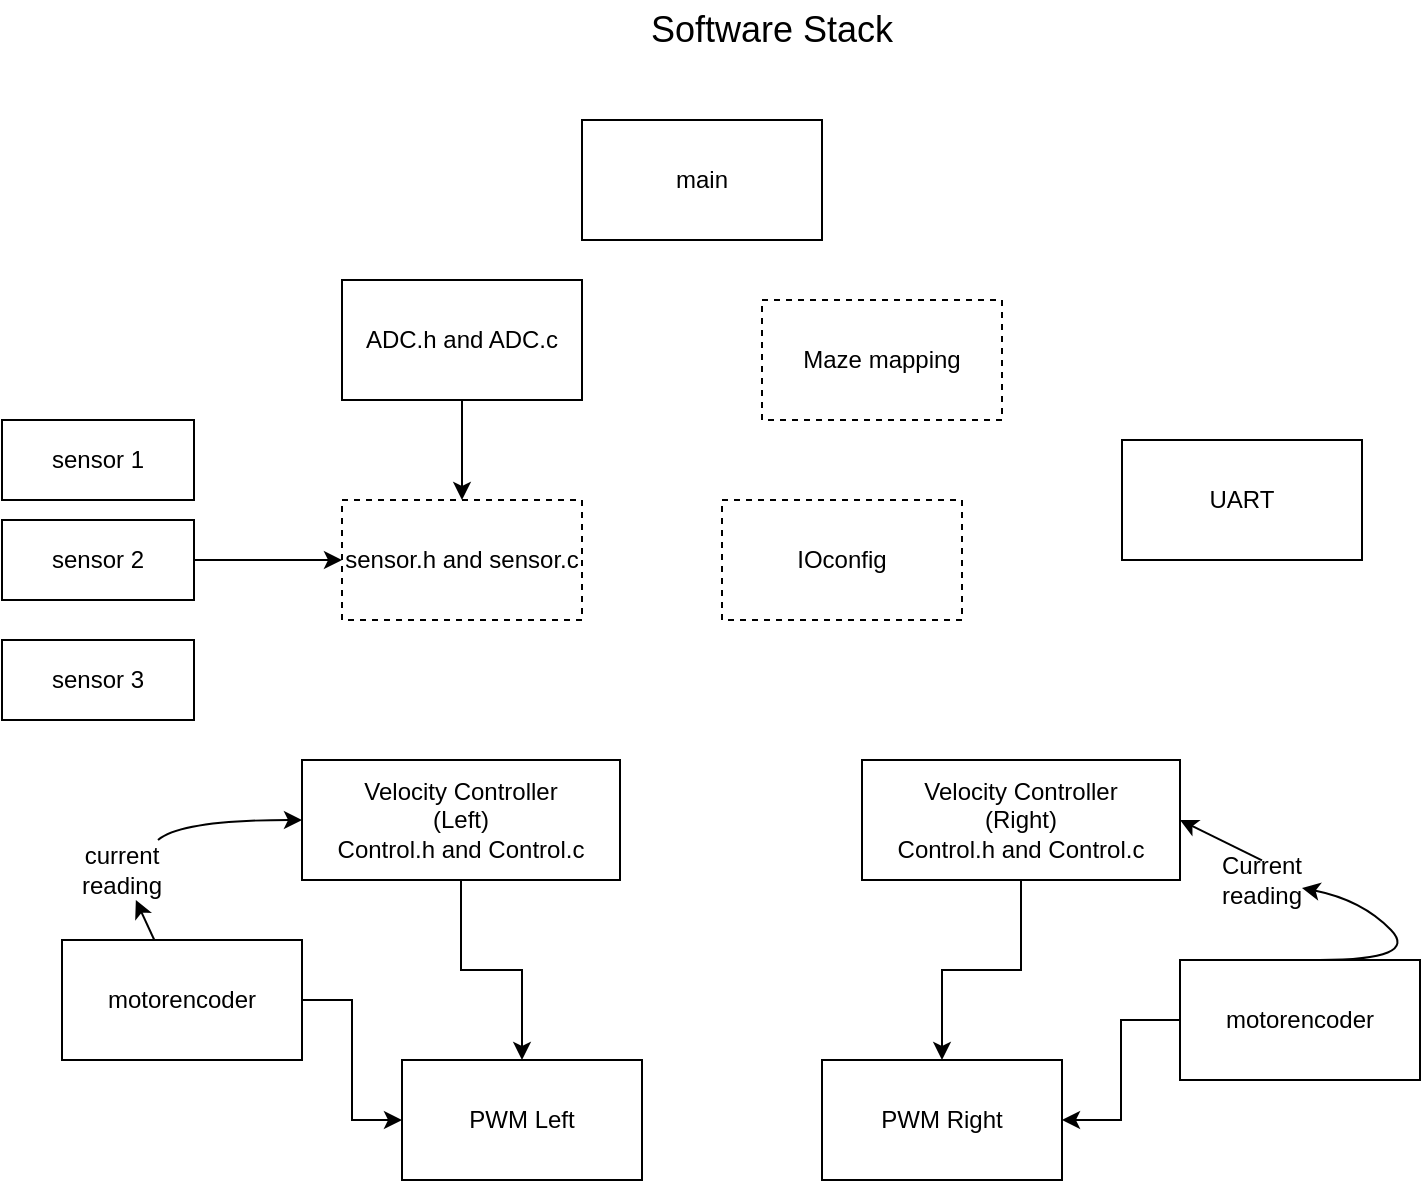 <mxfile version="21.5.0" type="github">
  <diagram name="Seite-1" id="XUvlWzkPuOpmubYLoyUV">
    <mxGraphModel dx="1247" dy="657" grid="1" gridSize="10" guides="1" tooltips="1" connect="1" arrows="1" fold="1" page="1" pageScale="1" pageWidth="827" pageHeight="1169" math="0" shadow="0">
      <root>
        <mxCell id="0" />
        <mxCell id="1" parent="0" />
        <mxCell id="T8twg2JckP1f_LvwccGY-1" value="sensor 1" style="rounded=0;whiteSpace=wrap;html=1;" vertex="1" parent="1">
          <mxGeometry x="120" y="230" width="96" height="40" as="geometry" />
        </mxCell>
        <mxCell id="T8twg2JckP1f_LvwccGY-2" value="sensor 2&lt;br&gt;" style="rounded=0;whiteSpace=wrap;html=1;" vertex="1" parent="1">
          <mxGeometry x="120" y="280" width="96" height="40" as="geometry" />
        </mxCell>
        <mxCell id="T8twg2JckP1f_LvwccGY-4" value="sensor 3" style="rounded=0;whiteSpace=wrap;html=1;" vertex="1" parent="1">
          <mxGeometry x="120" y="340" width="96" height="40" as="geometry" />
        </mxCell>
        <mxCell id="T8twg2JckP1f_LvwccGY-5" value="sensor.h and sensor.c" style="rounded=0;whiteSpace=wrap;html=1;dashed=1;" vertex="1" parent="1">
          <mxGeometry x="290" y="270" width="120" height="60" as="geometry" />
        </mxCell>
        <mxCell id="T8twg2JckP1f_LvwccGY-6" value="&lt;font style=&quot;font-size: 18px;&quot;&gt;Software Stack&lt;/font&gt;" style="text;html=1;strokeColor=none;fillColor=none;align=center;verticalAlign=middle;whiteSpace=wrap;rounded=0;" vertex="1" parent="1">
          <mxGeometry x="380" y="20" width="250" height="30" as="geometry" />
        </mxCell>
        <mxCell id="T8twg2JckP1f_LvwccGY-7" value="" style="endArrow=classic;html=1;rounded=0;exitX=1;exitY=0.5;exitDx=0;exitDy=0;entryX=0;entryY=0.5;entryDx=0;entryDy=0;" edge="1" parent="1" source="T8twg2JckP1f_LvwccGY-2" target="T8twg2JckP1f_LvwccGY-5">
          <mxGeometry width="50" height="50" relative="1" as="geometry">
            <mxPoint x="410" y="330" as="sourcePoint" />
            <mxPoint x="460" y="280" as="targetPoint" />
          </mxGeometry>
        </mxCell>
        <mxCell id="T8twg2JckP1f_LvwccGY-38" value="" style="edgeStyle=orthogonalEdgeStyle;rounded=0;orthogonalLoop=1;jettySize=auto;html=1;" edge="1" parent="1" source="T8twg2JckP1f_LvwccGY-9" target="T8twg2JckP1f_LvwccGY-34">
          <mxGeometry relative="1" as="geometry" />
        </mxCell>
        <mxCell id="T8twg2JckP1f_LvwccGY-9" value="Velocity Controller&lt;br&gt;(Left)&lt;br&gt;Control.h and Control.c" style="rounded=0;whiteSpace=wrap;html=1;" vertex="1" parent="1">
          <mxGeometry x="270" y="400" width="159" height="60" as="geometry" />
        </mxCell>
        <mxCell id="T8twg2JckP1f_LvwccGY-39" value="" style="edgeStyle=orthogonalEdgeStyle;rounded=0;orthogonalLoop=1;jettySize=auto;html=1;" edge="1" parent="1" source="T8twg2JckP1f_LvwccGY-11" target="T8twg2JckP1f_LvwccGY-35">
          <mxGeometry relative="1" as="geometry" />
        </mxCell>
        <mxCell id="T8twg2JckP1f_LvwccGY-11" value="Velocity Controller&lt;br&gt;(Right)&lt;br&gt;Control.h and Control.c" style="rounded=0;whiteSpace=wrap;html=1;" vertex="1" parent="1">
          <mxGeometry x="550" y="400" width="159" height="60" as="geometry" />
        </mxCell>
        <mxCell id="T8twg2JckP1f_LvwccGY-36" value="" style="edgeStyle=orthogonalEdgeStyle;rounded=0;orthogonalLoop=1;jettySize=auto;html=1;" edge="1" parent="1" source="T8twg2JckP1f_LvwccGY-12" target="T8twg2JckP1f_LvwccGY-35">
          <mxGeometry relative="1" as="geometry" />
        </mxCell>
        <mxCell id="T8twg2JckP1f_LvwccGY-12" value="motorencoder" style="rounded=0;whiteSpace=wrap;html=1;" vertex="1" parent="1">
          <mxGeometry x="709" y="500" width="120" height="60" as="geometry" />
        </mxCell>
        <mxCell id="T8twg2JckP1f_LvwccGY-14" value="" style="curved=1;endArrow=classic;html=1;rounded=0;" edge="1" parent="1" source="T8twg2JckP1f_LvwccGY-16">
          <mxGeometry width="50" height="50" relative="1" as="geometry">
            <mxPoint x="210" y="480" as="sourcePoint" />
            <mxPoint x="270" y="430" as="targetPoint" />
            <Array as="points">
              <mxPoint x="210" y="430" />
            </Array>
          </mxGeometry>
        </mxCell>
        <mxCell id="T8twg2JckP1f_LvwccGY-37" value="" style="edgeStyle=orthogonalEdgeStyle;rounded=0;orthogonalLoop=1;jettySize=auto;html=1;" edge="1" parent="1" source="T8twg2JckP1f_LvwccGY-8" target="T8twg2JckP1f_LvwccGY-34">
          <mxGeometry relative="1" as="geometry" />
        </mxCell>
        <mxCell id="T8twg2JckP1f_LvwccGY-8" value="motorencoder" style="rounded=0;whiteSpace=wrap;html=1;" vertex="1" parent="1">
          <mxGeometry x="150" y="490" width="120" height="60" as="geometry" />
        </mxCell>
        <mxCell id="T8twg2JckP1f_LvwccGY-17" value="" style="curved=1;endArrow=classic;html=1;rounded=0;" edge="1" parent="1" source="T8twg2JckP1f_LvwccGY-8" target="T8twg2JckP1f_LvwccGY-16">
          <mxGeometry width="50" height="50" relative="1" as="geometry">
            <mxPoint x="210" y="490" as="sourcePoint" />
            <mxPoint x="270" y="430" as="targetPoint" />
            <Array as="points" />
          </mxGeometry>
        </mxCell>
        <mxCell id="T8twg2JckP1f_LvwccGY-16" value="current reading" style="text;html=1;strokeColor=none;fillColor=none;align=center;verticalAlign=middle;whiteSpace=wrap;rounded=0;" vertex="1" parent="1">
          <mxGeometry x="150" y="440" width="60" height="30" as="geometry" />
        </mxCell>
        <mxCell id="T8twg2JckP1f_LvwccGY-19" value="Maze mapping" style="rounded=0;whiteSpace=wrap;html=1;dashed=1;" vertex="1" parent="1">
          <mxGeometry x="500" y="170" width="120" height="60" as="geometry" />
        </mxCell>
        <mxCell id="T8twg2JckP1f_LvwccGY-20" value="UART" style="rounded=0;whiteSpace=wrap;html=1;" vertex="1" parent="1">
          <mxGeometry x="680" y="240" width="120" height="60" as="geometry" />
        </mxCell>
        <mxCell id="T8twg2JckP1f_LvwccGY-21" value="main" style="rounded=0;whiteSpace=wrap;html=1;" vertex="1" parent="1">
          <mxGeometry x="410" y="80" width="120" height="60" as="geometry" />
        </mxCell>
        <mxCell id="T8twg2JckP1f_LvwccGY-25" value="" style="curved=1;endArrow=classic;html=1;rounded=0;entryX=1;entryY=0.5;entryDx=0;entryDy=0;" edge="1" parent="1" target="T8twg2JckP1f_LvwccGY-11">
          <mxGeometry width="50" height="50" relative="1" as="geometry">
            <mxPoint x="750" y="450.211" as="sourcePoint" />
            <mxPoint x="800" y="450" as="targetPoint" />
            <Array as="points" />
          </mxGeometry>
        </mxCell>
        <mxCell id="T8twg2JckP1f_LvwccGY-27" value="" style="curved=1;endArrow=classic;html=1;rounded=0;" edge="1" parent="1" source="T8twg2JckP1f_LvwccGY-29">
          <mxGeometry width="50" height="50" relative="1" as="geometry">
            <mxPoint x="779" y="500" as="sourcePoint" />
            <mxPoint x="770" y="450" as="targetPoint" />
            <Array as="points" />
          </mxGeometry>
        </mxCell>
        <mxCell id="T8twg2JckP1f_LvwccGY-30" value="" style="curved=1;endArrow=classic;html=1;rounded=0;" edge="1" parent="1" target="T8twg2JckP1f_LvwccGY-29">
          <mxGeometry width="50" height="50" relative="1" as="geometry">
            <mxPoint x="779" y="500" as="sourcePoint" />
            <mxPoint x="770" y="450" as="targetPoint" />
            <Array as="points">
              <mxPoint x="829" y="500" />
              <mxPoint x="800" y="470" />
            </Array>
          </mxGeometry>
        </mxCell>
        <mxCell id="T8twg2JckP1f_LvwccGY-29" value="Current reading" style="text;html=1;strokeColor=none;fillColor=none;align=center;verticalAlign=middle;whiteSpace=wrap;rounded=0;" vertex="1" parent="1">
          <mxGeometry x="730" y="450" width="40" height="20" as="geometry" />
        </mxCell>
        <mxCell id="T8twg2JckP1f_LvwccGY-33" value="" style="edgeStyle=orthogonalEdgeStyle;rounded=0;orthogonalLoop=1;jettySize=auto;html=1;" edge="1" parent="1" source="T8twg2JckP1f_LvwccGY-32" target="T8twg2JckP1f_LvwccGY-5">
          <mxGeometry relative="1" as="geometry" />
        </mxCell>
        <mxCell id="T8twg2JckP1f_LvwccGY-32" value="ADC.h and ADC.c" style="rounded=0;whiteSpace=wrap;html=1;" vertex="1" parent="1">
          <mxGeometry x="290" y="160" width="120" height="60" as="geometry" />
        </mxCell>
        <mxCell id="T8twg2JckP1f_LvwccGY-34" value="PWM Left" style="rounded=0;whiteSpace=wrap;html=1;" vertex="1" parent="1">
          <mxGeometry x="320" y="550" width="120" height="60" as="geometry" />
        </mxCell>
        <mxCell id="T8twg2JckP1f_LvwccGY-35" value="PWM Right" style="rounded=0;whiteSpace=wrap;html=1;" vertex="1" parent="1">
          <mxGeometry x="530" y="550" width="120" height="60" as="geometry" />
        </mxCell>
        <mxCell id="T8twg2JckP1f_LvwccGY-40" value="IOconfig" style="rounded=0;whiteSpace=wrap;html=1;align=center;dashed=1;" vertex="1" parent="1">
          <mxGeometry x="480" y="270" width="120" height="60" as="geometry" />
        </mxCell>
      </root>
    </mxGraphModel>
  </diagram>
</mxfile>
